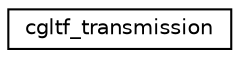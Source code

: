 digraph "Graphical Class Hierarchy"
{
 // LATEX_PDF_SIZE
  edge [fontname="Helvetica",fontsize="10",labelfontname="Helvetica",labelfontsize="10"];
  node [fontname="Helvetica",fontsize="10",shape=record];
  rankdir="LR";
  Node0 [label="cgltf_transmission",height=0.2,width=0.4,color="black", fillcolor="white", style="filled",URL="$structcgltf__transmission.html",tooltip=" "];
}
